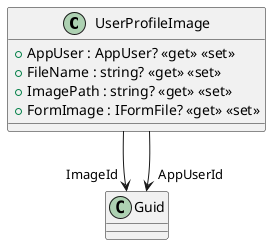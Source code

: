@startuml
class UserProfileImage {
    + AppUser : AppUser? <<get>> <<set>>
    + FileName : string? <<get>> <<set>>
    + ImagePath : string? <<get>> <<set>>
    + FormImage : IFormFile? <<get>> <<set>>
}
UserProfileImage --> "ImageId" Guid
UserProfileImage --> "AppUserId" Guid
@enduml
